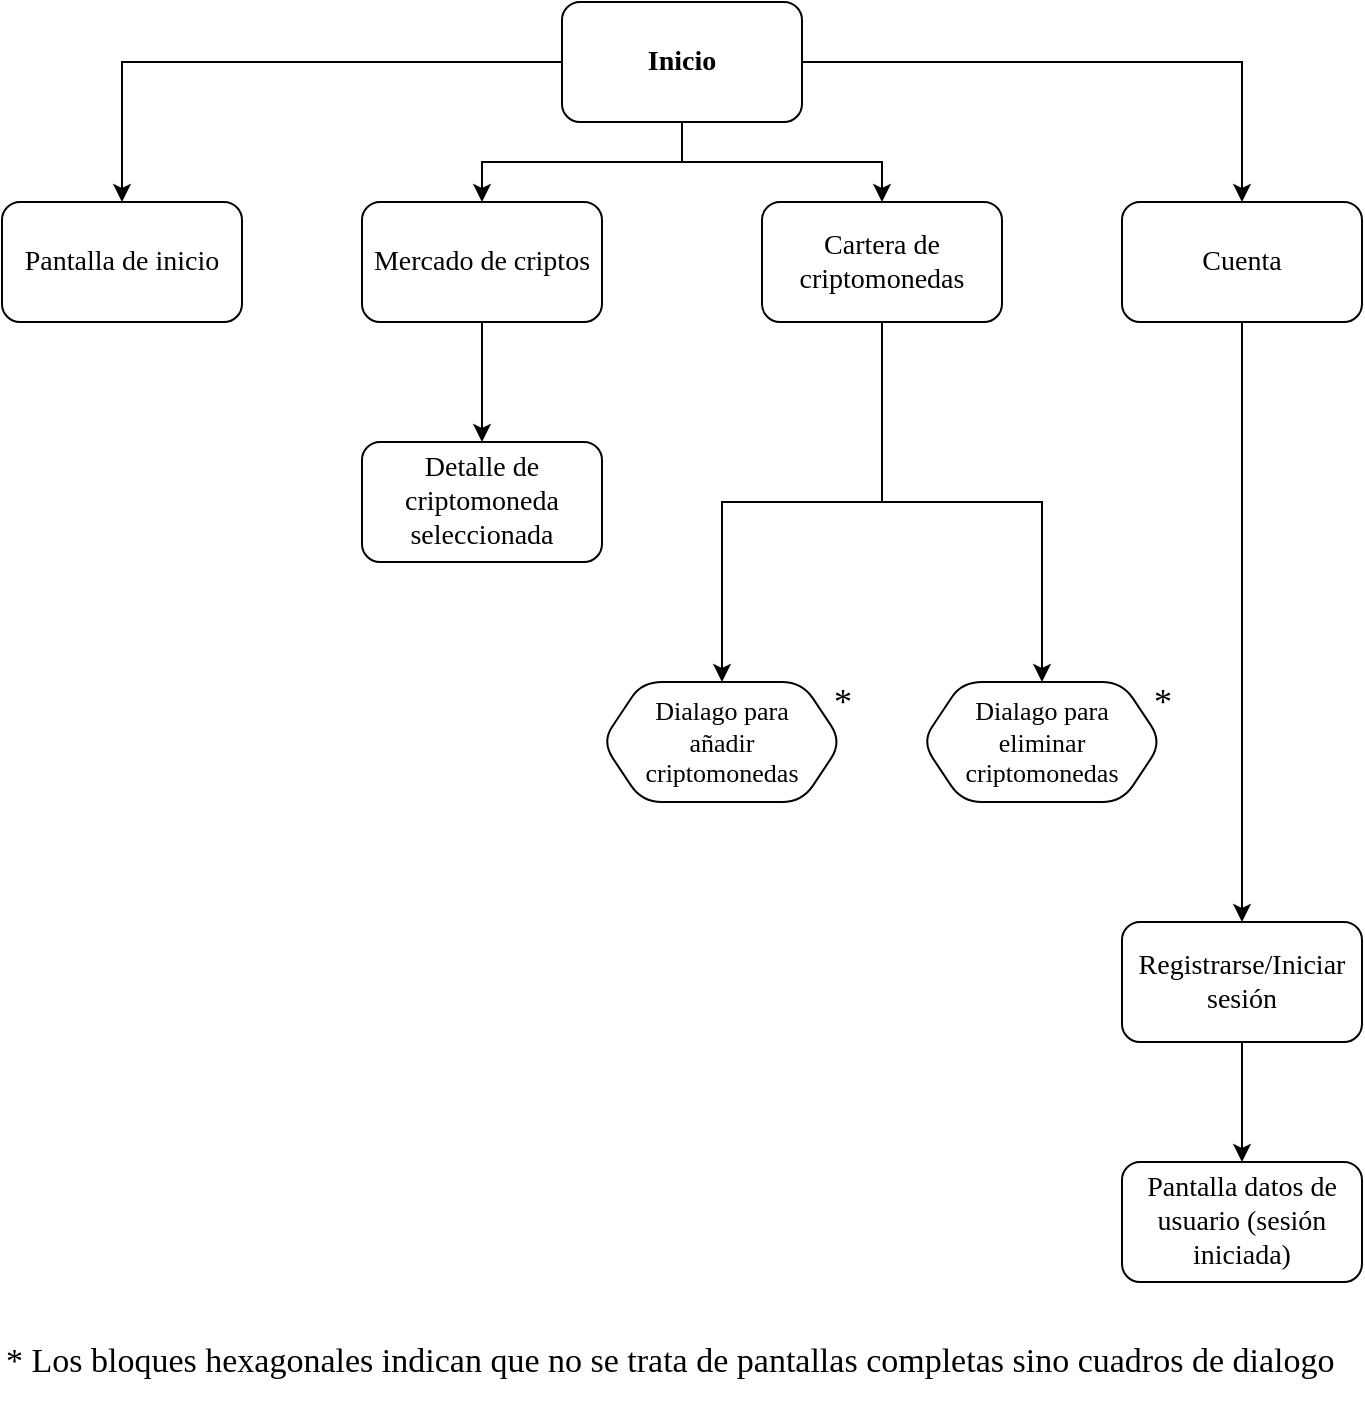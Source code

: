 <mxfile version="24.7.17">
  <diagram name="Página-1" id="PtJz3wcRh21MPcSnk7ER">
    <mxGraphModel dx="1386" dy="794" grid="1" gridSize="10" guides="1" tooltips="1" connect="1" arrows="1" fold="1" page="1" pageScale="1" pageWidth="827" pageHeight="1169" math="0" shadow="0">
      <root>
        <mxCell id="0" />
        <mxCell id="1" parent="0" />
        <mxCell id="R7zxrOuo9rmSERXDZEom-3" style="edgeStyle=orthogonalEdgeStyle;rounded=0;orthogonalLoop=1;jettySize=auto;html=1;fontFamily=Times New Roman;fontSize=14;" edge="1" parent="1" source="R7zxrOuo9rmSERXDZEom-1" target="R7zxrOuo9rmSERXDZEom-2">
          <mxGeometry relative="1" as="geometry" />
        </mxCell>
        <mxCell id="R7zxrOuo9rmSERXDZEom-7" style="edgeStyle=orthogonalEdgeStyle;rounded=0;orthogonalLoop=1;jettySize=auto;html=1;entryX=0.5;entryY=0;entryDx=0;entryDy=0;fontFamily=Times New Roman;fontSize=14;" edge="1" parent="1" source="R7zxrOuo9rmSERXDZEom-1" target="R7zxrOuo9rmSERXDZEom-4">
          <mxGeometry relative="1" as="geometry" />
        </mxCell>
        <mxCell id="R7zxrOuo9rmSERXDZEom-8" style="edgeStyle=orthogonalEdgeStyle;rounded=0;orthogonalLoop=1;jettySize=auto;html=1;fontFamily=Times New Roman;fontSize=14;" edge="1" parent="1" source="R7zxrOuo9rmSERXDZEom-1" target="R7zxrOuo9rmSERXDZEom-5">
          <mxGeometry relative="1" as="geometry" />
        </mxCell>
        <mxCell id="R7zxrOuo9rmSERXDZEom-9" style="edgeStyle=orthogonalEdgeStyle;rounded=0;orthogonalLoop=1;jettySize=auto;html=1;entryX=0.5;entryY=0;entryDx=0;entryDy=0;fontFamily=Times New Roman;fontSize=13;" edge="1" parent="1" source="R7zxrOuo9rmSERXDZEom-1" target="R7zxrOuo9rmSERXDZEom-6">
          <mxGeometry relative="1" as="geometry" />
        </mxCell>
        <mxCell id="R7zxrOuo9rmSERXDZEom-1" value="Inicio" style="rounded=1;whiteSpace=wrap;html=1;fontFamily=Times New Roman;fontSize=14;fontStyle=1" vertex="1" parent="1">
          <mxGeometry x="360" y="40" width="120" height="60" as="geometry" />
        </mxCell>
        <mxCell id="R7zxrOuo9rmSERXDZEom-2" value="Pantalla de inicio" style="rounded=1;whiteSpace=wrap;html=1;fontFamily=Times New Roman;fontSize=14;" vertex="1" parent="1">
          <mxGeometry x="80" y="140" width="120" height="60" as="geometry" />
        </mxCell>
        <mxCell id="R7zxrOuo9rmSERXDZEom-11" value="" style="edgeStyle=orthogonalEdgeStyle;rounded=0;orthogonalLoop=1;jettySize=auto;html=1;fontFamily=Times New Roman;fontSize=14;" edge="1" parent="1" source="R7zxrOuo9rmSERXDZEom-4" target="R7zxrOuo9rmSERXDZEom-10">
          <mxGeometry relative="1" as="geometry" />
        </mxCell>
        <mxCell id="R7zxrOuo9rmSERXDZEom-4" value="Mercado de criptos" style="rounded=1;whiteSpace=wrap;html=1;fontFamily=Times New Roman;fontSize=14;" vertex="1" parent="1">
          <mxGeometry x="260" y="140" width="120" height="60" as="geometry" />
        </mxCell>
        <mxCell id="R7zxrOuo9rmSERXDZEom-16" value="" style="edgeStyle=orthogonalEdgeStyle;rounded=0;orthogonalLoop=1;jettySize=auto;html=1;fontFamily=Times New Roman;fontSize=13;" edge="1" parent="1" source="R7zxrOuo9rmSERXDZEom-5" target="R7zxrOuo9rmSERXDZEom-15">
          <mxGeometry relative="1" as="geometry" />
        </mxCell>
        <mxCell id="R7zxrOuo9rmSERXDZEom-20" style="edgeStyle=orthogonalEdgeStyle;rounded=0;orthogonalLoop=1;jettySize=auto;html=1;entryX=0.5;entryY=0;entryDx=0;entryDy=0;fontFamily=Times New Roman;fontSize=13;" edge="1" parent="1" source="R7zxrOuo9rmSERXDZEom-5" target="R7zxrOuo9rmSERXDZEom-21">
          <mxGeometry relative="1" as="geometry">
            <mxPoint x="565" y="310" as="targetPoint" />
          </mxGeometry>
        </mxCell>
        <mxCell id="R7zxrOuo9rmSERXDZEom-5" value="Cartera de criptomonedas" style="rounded=1;whiteSpace=wrap;html=1;fontFamily=Times New Roman;fontSize=14;" vertex="1" parent="1">
          <mxGeometry x="460" y="140" width="120" height="60" as="geometry" />
        </mxCell>
        <mxCell id="R7zxrOuo9rmSERXDZEom-18" value="" style="edgeStyle=orthogonalEdgeStyle;rounded=0;orthogonalLoop=1;jettySize=auto;html=1;fontFamily=Times New Roman;fontSize=14;" edge="1" parent="1" source="R7zxrOuo9rmSERXDZEom-6" target="R7zxrOuo9rmSERXDZEom-17">
          <mxGeometry relative="1" as="geometry" />
        </mxCell>
        <mxCell id="R7zxrOuo9rmSERXDZEom-6" value="Cuenta" style="rounded=1;whiteSpace=wrap;html=1;fontFamily=Times New Roman;fontSize=14;" vertex="1" parent="1">
          <mxGeometry x="640" y="140" width="120" height="60" as="geometry" />
        </mxCell>
        <mxCell id="R7zxrOuo9rmSERXDZEom-10" value="Detalle de criptomoneda seleccionada" style="whiteSpace=wrap;html=1;rounded=1;fontFamily=Times New Roman;fontSize=14;" vertex="1" parent="1">
          <mxGeometry x="260" y="260" width="120" height="60" as="geometry" />
        </mxCell>
        <mxCell id="R7zxrOuo9rmSERXDZEom-15" value="Dialago para&lt;div style=&quot;font-size: 13px;&quot;&gt;añadir&lt;/div&gt;&lt;div style=&quot;font-size: 13px;&quot;&gt;criptomonedas&lt;/div&gt;" style="shape=hexagon;perimeter=hexagonPerimeter2;whiteSpace=wrap;html=1;fixedSize=1;rounded=1;fontFamily=Times New Roman;fontSize=13;" vertex="1" parent="1">
          <mxGeometry x="380" y="380" width="120" height="60" as="geometry" />
        </mxCell>
        <mxCell id="R7zxrOuo9rmSERXDZEom-23" value="" style="edgeStyle=orthogonalEdgeStyle;rounded=0;orthogonalLoop=1;jettySize=auto;html=1;fontFamily=Times New Roman;fontSize=14;" edge="1" parent="1" source="R7zxrOuo9rmSERXDZEom-17" target="R7zxrOuo9rmSERXDZEom-22">
          <mxGeometry relative="1" as="geometry" />
        </mxCell>
        <mxCell id="R7zxrOuo9rmSERXDZEom-17" value="Registrarse/Iniciar sesión" style="whiteSpace=wrap;html=1;rounded=1;fontFamily=Times New Roman;fontSize=14;" vertex="1" parent="1">
          <mxGeometry x="640" y="500" width="120" height="60" as="geometry" />
        </mxCell>
        <mxCell id="R7zxrOuo9rmSERXDZEom-21" value="Dialago para&lt;div style=&quot;font-size: 13px;&quot;&gt;eliminar criptomonedas&lt;/div&gt;" style="shape=hexagon;perimeter=hexagonPerimeter2;whiteSpace=wrap;html=1;fixedSize=1;rounded=1;fontFamily=Times New Roman;fontSize=13;" vertex="1" parent="1">
          <mxGeometry x="540" y="380" width="120" height="60" as="geometry" />
        </mxCell>
        <mxCell id="R7zxrOuo9rmSERXDZEom-22" value="Pantalla datos de usuario (sesión iniciada)" style="rounded=1;whiteSpace=wrap;html=1;fontFamily=Times New Roman;fontSize=14;" vertex="1" parent="1">
          <mxGeometry x="640" y="620" width="120" height="60" as="geometry" />
        </mxCell>
        <mxCell id="R7zxrOuo9rmSERXDZEom-24" value="&lt;span style=&quot;font-weight: normal; font-size: 18px;&quot;&gt;*&lt;/span&gt;" style="text;strokeColor=none;fillColor=none;html=1;fontSize=18;fontStyle=1;verticalAlign=middle;align=center;fontFamily=Times New Roman;" vertex="1" parent="1">
          <mxGeometry x="480" y="370" width="40" height="40" as="geometry" />
        </mxCell>
        <mxCell id="R7zxrOuo9rmSERXDZEom-25" value="&lt;span style=&quot;font-weight: normal; font-size: 18px;&quot;&gt;*&lt;/span&gt;" style="text;strokeColor=none;fillColor=none;html=1;fontSize=18;fontStyle=1;verticalAlign=middle;align=center;fontFamily=Times New Roman;" vertex="1" parent="1">
          <mxGeometry x="640" y="370" width="40" height="40" as="geometry" />
        </mxCell>
        <mxCell id="R7zxrOuo9rmSERXDZEom-26" value="&lt;span style=&quot;font-weight: normal; font-size: 17px;&quot;&gt;&lt;font style=&quot;font-size: 17px;&quot; face=&quot;Times New Roman&quot;&gt;* Los bloques hexagonales indican que no se trata de pantallas completas sino cuadros de dialogo&lt;/font&gt;&lt;/span&gt;" style="text;strokeColor=none;fillColor=none;html=1;fontSize=17;fontStyle=1;verticalAlign=middle;align=left;" vertex="1" parent="1">
          <mxGeometry x="80" y="700" width="680" height="40" as="geometry" />
        </mxCell>
      </root>
    </mxGraphModel>
  </diagram>
</mxfile>
